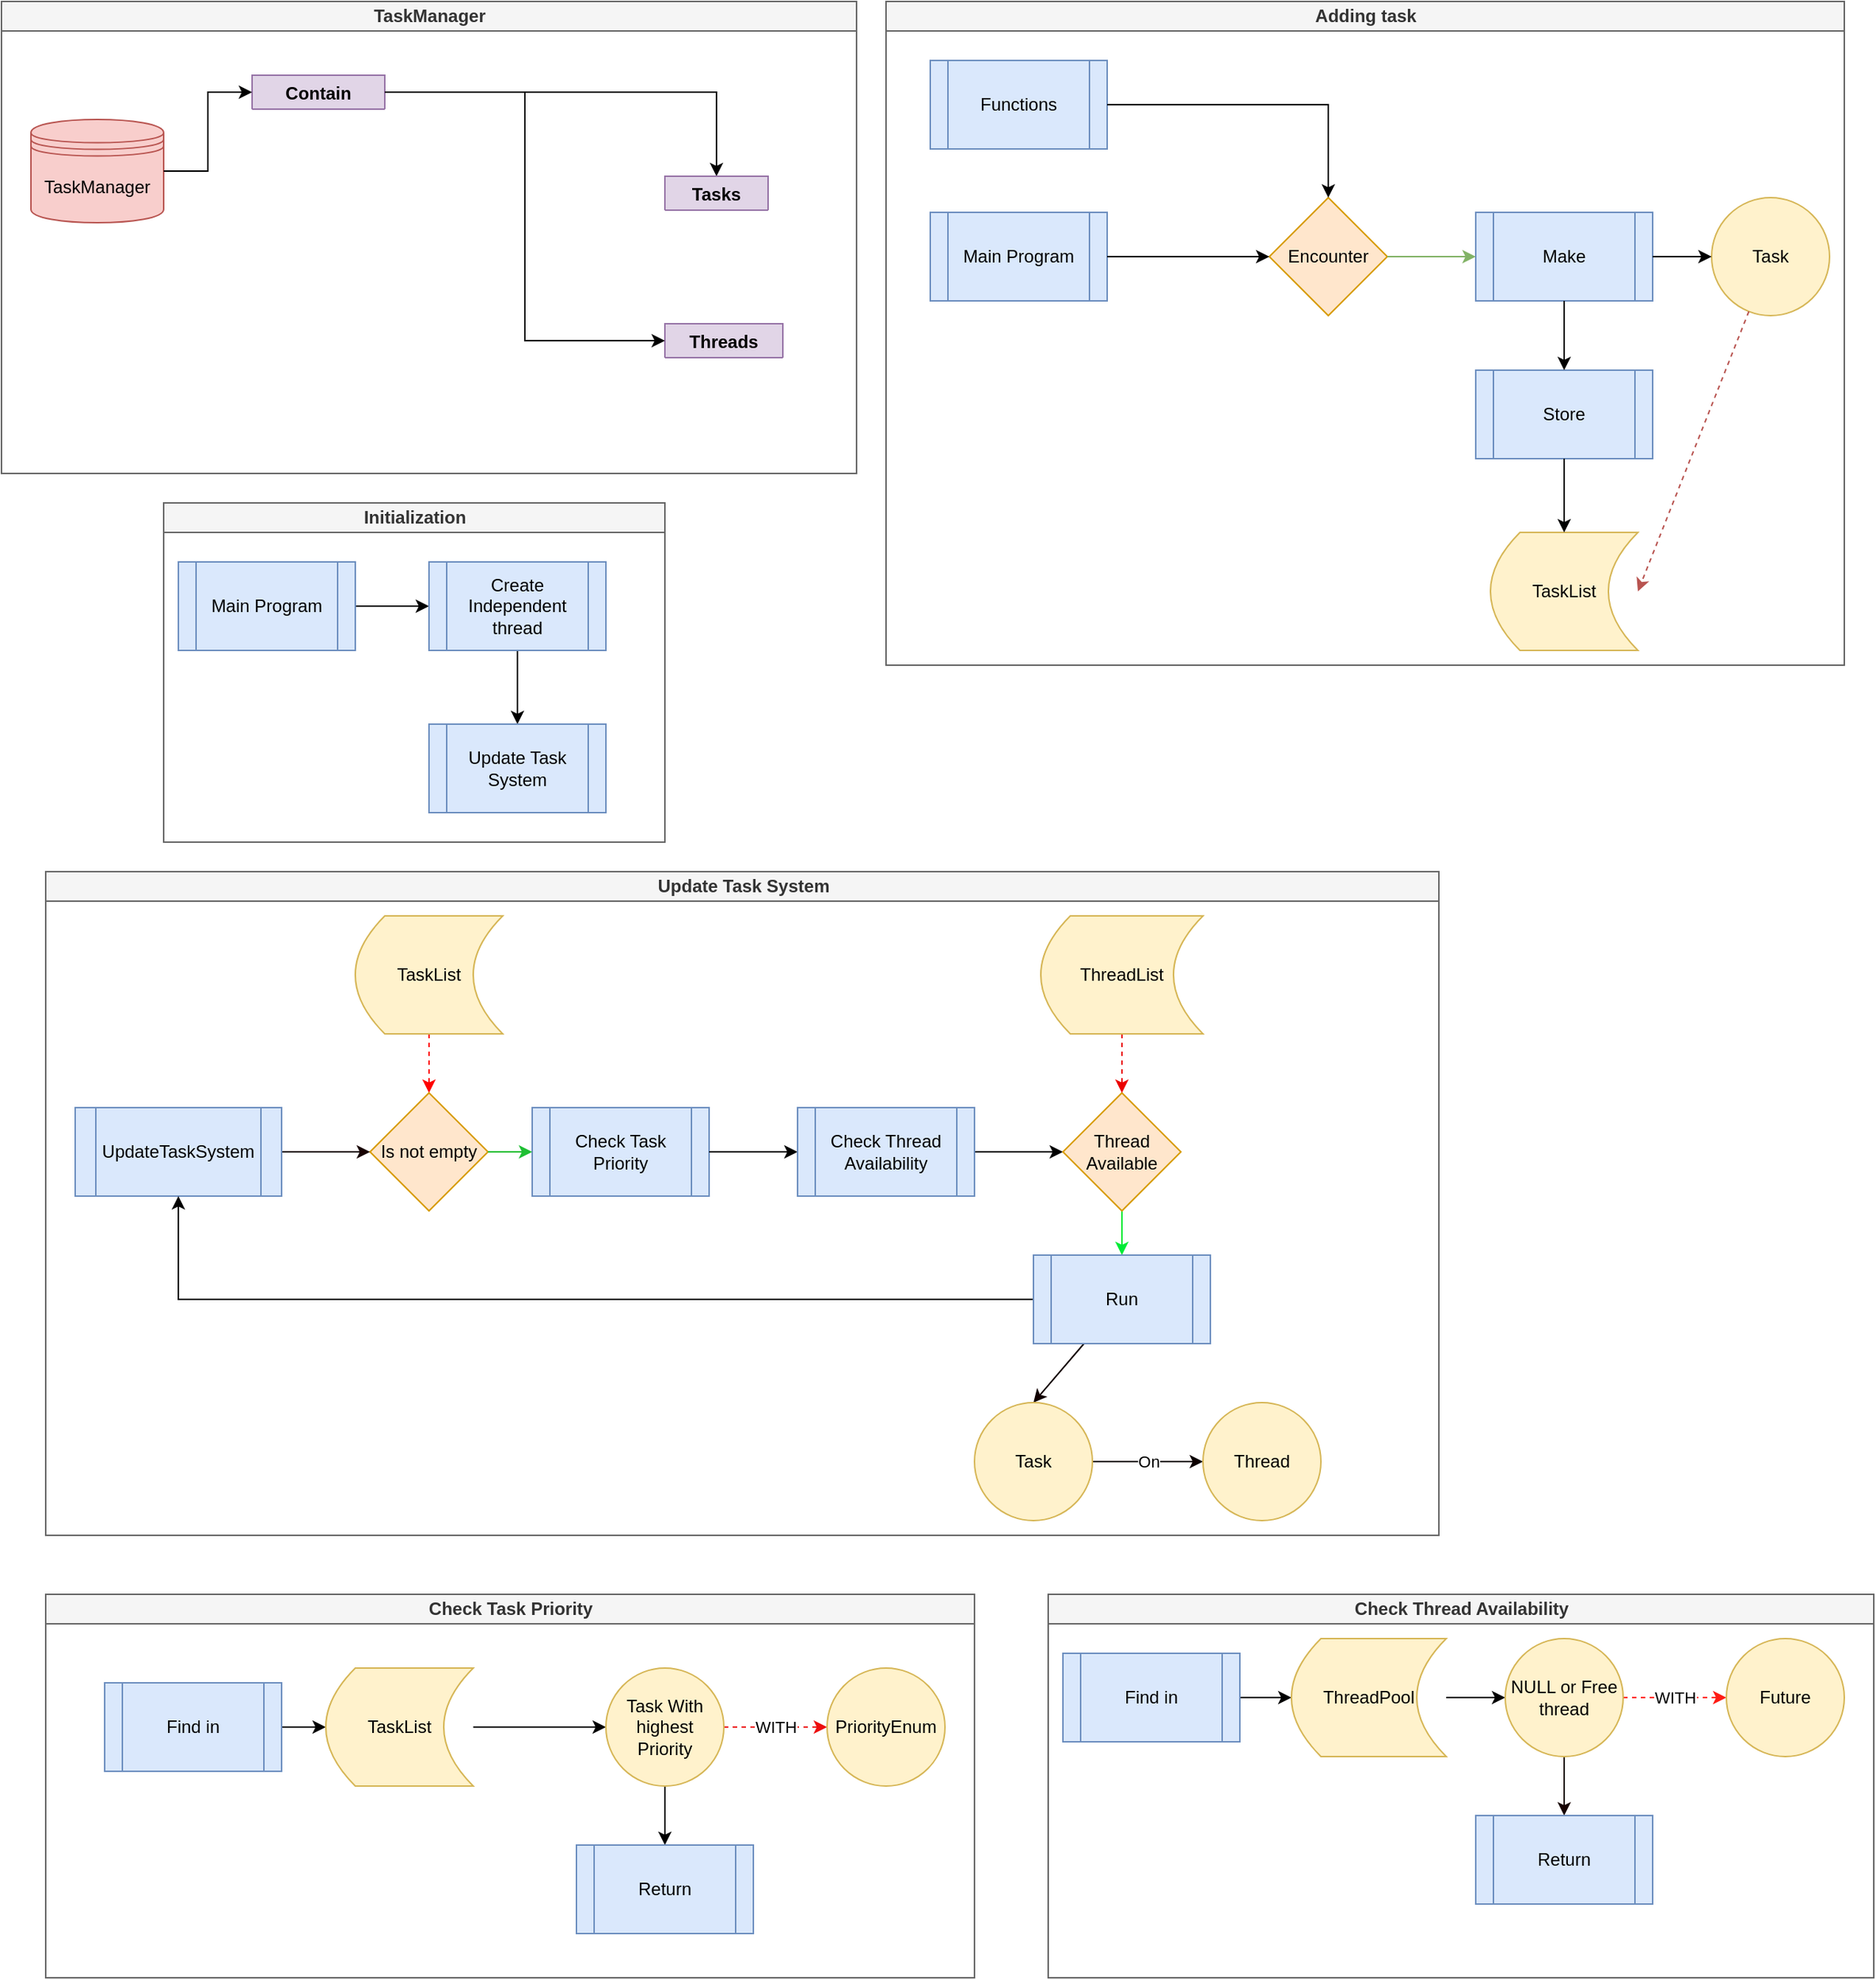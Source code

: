 <mxfile version="13.11.0" type="device"><diagram name="Page-1" id="e7e014a7-5840-1c2e-5031-d8a46d1fe8dd"><mxGraphModel dx="1422" dy="1588" grid="1" gridSize="10" guides="1" tooltips="1" connect="1" arrows="1" fold="1" page="1" pageScale="1" pageWidth="1169" pageHeight="826" background="#ffffff" math="0" shadow="0"><root><mxCell id="0"/><mxCell id="1" parent="0"/><mxCell id="4bPvFONEsiaD0jS4F4oQ-78" value="Adding task" style="swimlane;html=1;startSize=20;horizontal=1;containerType=tree;fillColor=#f5f5f5;strokeColor=#666666;fontColor=#333333;" vertex="1" parent="1"><mxGeometry x="610" y="-590" width="650" height="450" as="geometry"><mxRectangle x="610" y="-590" width="100" height="20" as="alternateBounds"/></mxGeometry></mxCell><mxCell id="4bPvFONEsiaD0jS4F4oQ-59" value="Main Program" style="shape=process;whiteSpace=wrap;html=1;backgroundOutline=1;fillColor=#dae8fc;strokeColor=#6c8ebf;" vertex="1" parent="4bPvFONEsiaD0jS4F4oQ-78"><mxGeometry x="30" y="143" width="120" height="60" as="geometry"/></mxCell><mxCell id="4bPvFONEsiaD0jS4F4oQ-60" value="Encounter" style="rhombus;whiteSpace=wrap;html=1;fillColor=#ffe6cc;strokeColor=#d79b00;" vertex="1" parent="4bPvFONEsiaD0jS4F4oQ-78"><mxGeometry x="260" y="133" width="80" height="80" as="geometry"/></mxCell><mxCell id="4bPvFONEsiaD0jS4F4oQ-63" style="edgeStyle=orthogonalEdgeStyle;rounded=0;orthogonalLoop=1;jettySize=auto;html=1;entryX=0;entryY=0.5;entryDx=0;entryDy=0;" edge="1" parent="4bPvFONEsiaD0jS4F4oQ-78" source="4bPvFONEsiaD0jS4F4oQ-59" target="4bPvFONEsiaD0jS4F4oQ-60"><mxGeometry relative="1" as="geometry"/></mxCell><mxCell id="4bPvFONEsiaD0jS4F4oQ-65" value="Make" style="shape=process;whiteSpace=wrap;html=1;backgroundOutline=1;fillColor=#dae8fc;strokeColor=#6c8ebf;" vertex="1" parent="4bPvFONEsiaD0jS4F4oQ-78"><mxGeometry x="400" y="143" width="120" height="60" as="geometry"/></mxCell><mxCell id="4bPvFONEsiaD0jS4F4oQ-67" style="edgeStyle=orthogonalEdgeStyle;rounded=0;orthogonalLoop=1;jettySize=auto;html=1;entryX=0;entryY=0.5;entryDx=0;entryDy=0;fillColor=#d5e8d4;strokeColor=#82b366;" edge="1" parent="4bPvFONEsiaD0jS4F4oQ-78" source="4bPvFONEsiaD0jS4F4oQ-60" target="4bPvFONEsiaD0jS4F4oQ-65"><mxGeometry relative="1" as="geometry"/></mxCell><mxCell id="4bPvFONEsiaD0jS4F4oQ-66" value="Task" style="ellipse;whiteSpace=wrap;html=1;aspect=fixed;fillColor=#fff2cc;strokeColor=#d6b656;" vertex="1" parent="4bPvFONEsiaD0jS4F4oQ-78"><mxGeometry x="560" y="133" width="80" height="80" as="geometry"/></mxCell><mxCell id="4bPvFONEsiaD0jS4F4oQ-68" style="edgeStyle=orthogonalEdgeStyle;rounded=0;orthogonalLoop=1;jettySize=auto;html=1;entryX=0;entryY=0.5;entryDx=0;entryDy=0;" edge="1" parent="4bPvFONEsiaD0jS4F4oQ-78" source="4bPvFONEsiaD0jS4F4oQ-65" target="4bPvFONEsiaD0jS4F4oQ-66"><mxGeometry relative="1" as="geometry"/></mxCell><mxCell id="4bPvFONEsiaD0jS4F4oQ-70" value="Store" style="shape=process;whiteSpace=wrap;html=1;backgroundOutline=1;fillColor=#dae8fc;strokeColor=#6c8ebf;" vertex="1" parent="4bPvFONEsiaD0jS4F4oQ-78"><mxGeometry x="400" y="250" width="120" height="60" as="geometry"/></mxCell><mxCell id="4bPvFONEsiaD0jS4F4oQ-71" style="edgeStyle=orthogonalEdgeStyle;rounded=0;orthogonalLoop=1;jettySize=auto;html=1;entryX=0.5;entryY=0;entryDx=0;entryDy=0;" edge="1" parent="4bPvFONEsiaD0jS4F4oQ-78" source="4bPvFONEsiaD0jS4F4oQ-65" target="4bPvFONEsiaD0jS4F4oQ-70"><mxGeometry relative="1" as="geometry"/></mxCell><mxCell id="4bPvFONEsiaD0jS4F4oQ-73" value="TaskList" style="shape=dataStorage;whiteSpace=wrap;html=1;fixedSize=1;fillColor=#fff2cc;strokeColor=#d6b656;" vertex="1" parent="4bPvFONEsiaD0jS4F4oQ-78"><mxGeometry x="410" y="360" width="100" height="80" as="geometry"/></mxCell><mxCell id="4bPvFONEsiaD0jS4F4oQ-75" style="edgeStyle=none;rounded=0;orthogonalLoop=1;jettySize=auto;html=1;entryX=1;entryY=0.5;entryDx=0;entryDy=0;dashed=1;fillColor=#f8cecc;strokeColor=#b85450;" edge="1" parent="4bPvFONEsiaD0jS4F4oQ-78" source="4bPvFONEsiaD0jS4F4oQ-66" target="4bPvFONEsiaD0jS4F4oQ-73"><mxGeometry relative="1" as="geometry"/></mxCell><mxCell id="4bPvFONEsiaD0jS4F4oQ-74" style="edgeStyle=none;rounded=0;orthogonalLoop=1;jettySize=auto;html=1;" edge="1" parent="4bPvFONEsiaD0jS4F4oQ-78" source="4bPvFONEsiaD0jS4F4oQ-70" target="4bPvFONEsiaD0jS4F4oQ-73"><mxGeometry relative="1" as="geometry"/></mxCell><mxCell id="4bPvFONEsiaD0jS4F4oQ-61" value="Functions" style="shape=process;whiteSpace=wrap;html=1;backgroundOutline=1;fillColor=#dae8fc;strokeColor=#6c8ebf;" vertex="1" parent="4bPvFONEsiaD0jS4F4oQ-78"><mxGeometry x="30" y="40" width="120" height="60" as="geometry"/></mxCell><mxCell id="4bPvFONEsiaD0jS4F4oQ-62" style="edgeStyle=orthogonalEdgeStyle;rounded=0;orthogonalLoop=1;jettySize=auto;html=1;entryX=0.5;entryY=0;entryDx=0;entryDy=0;" edge="1" parent="4bPvFONEsiaD0jS4F4oQ-78" source="4bPvFONEsiaD0jS4F4oQ-61" target="4bPvFONEsiaD0jS4F4oQ-60"><mxGeometry relative="1" as="geometry"/></mxCell><mxCell id="4bPvFONEsiaD0jS4F4oQ-82" value="TaskManager" style="swimlane;html=1;startSize=20;horizontal=1;containerType=tree;fillColor=#f5f5f5;strokeColor=#666666;fontColor=#333333;" vertex="1" parent="1"><mxGeometry x="10" y="-590" width="580" height="320" as="geometry"><mxRectangle x="10" y="-590" width="110" height="20" as="alternateBounds"/></mxGeometry></mxCell><mxCell id="4bPvFONEsiaD0jS4F4oQ-43" value="TaskManager" style="shape=datastore;whiteSpace=wrap;html=1;fillColor=#f8cecc;strokeColor=#b85450;" vertex="1" parent="4bPvFONEsiaD0jS4F4oQ-82"><mxGeometry x="20" y="80" width="90" height="70" as="geometry"/></mxCell><mxCell id="4bPvFONEsiaD0jS4F4oQ-45" value="Contain" style="swimlane;fillColor=#e1d5e7;strokeColor=#9673a6;" vertex="1" collapsed="1" parent="4bPvFONEsiaD0jS4F4oQ-82"><mxGeometry x="170" y="50" width="90" height="23" as="geometry"><mxRectangle x="220" y="20" width="200" height="230" as="alternateBounds"/></mxGeometry></mxCell><mxCell id="4bPvFONEsiaD0jS4F4oQ-47" value="TaskList" style="shape=dataStorage;whiteSpace=wrap;html=1;fixedSize=1;fillColor=#fff2cc;strokeColor=#d6b656;" vertex="1" parent="4bPvFONEsiaD0jS4F4oQ-45"><mxGeometry x="20" y="40" width="160" height="80" as="geometry"/></mxCell><mxCell id="4bPvFONEsiaD0jS4F4oQ-48" value="ThreadPool" style="shape=dataStorage;whiteSpace=wrap;html=1;fixedSize=1;align=center;fillColor=#fff2cc;strokeColor=#d6b656;" vertex="1" parent="4bPvFONEsiaD0jS4F4oQ-45"><mxGeometry x="20" y="140" width="160" height="80" as="geometry"/></mxCell><mxCell id="4bPvFONEsiaD0jS4F4oQ-46" style="edgeStyle=orthogonalEdgeStyle;rounded=0;orthogonalLoop=1;jettySize=auto;html=1;entryX=0;entryY=0.5;entryDx=0;entryDy=0;" edge="1" parent="4bPvFONEsiaD0jS4F4oQ-82" source="4bPvFONEsiaD0jS4F4oQ-43" target="4bPvFONEsiaD0jS4F4oQ-45"><mxGeometry relative="1" as="geometry"/></mxCell><mxCell id="4bPvFONEsiaD0jS4F4oQ-49" style="edgeStyle=orthogonalEdgeStyle;rounded=0;orthogonalLoop=1;jettySize=auto;html=1;" edge="1" parent="4bPvFONEsiaD0jS4F4oQ-82" source="4bPvFONEsiaD0jS4F4oQ-47" target="4bPvFONEsiaD0jS4F4oQ-50"><mxGeometry relative="1" as="geometry"><mxPoint x="480" y="130" as="targetPoint"/></mxGeometry></mxCell><mxCell id="4bPvFONEsiaD0jS4F4oQ-50" value="Tasks" style="swimlane;fillColor=#e1d5e7;strokeColor=#9673a6;" vertex="1" collapsed="1" parent="4bPvFONEsiaD0jS4F4oQ-82"><mxGeometry x="450" y="118.5" width="70" height="23" as="geometry"><mxRectangle x="500" y="88.5" width="200" height="240" as="alternateBounds"/></mxGeometry></mxCell><mxCell id="4bPvFONEsiaD0jS4F4oQ-51" value="Function with args" style="ellipse;whiteSpace=wrap;html=1;aspect=fixed;fillColor=#fff2cc;strokeColor=#d6b656;" vertex="1" parent="4bPvFONEsiaD0jS4F4oQ-50"><mxGeometry x="60" y="30" width="80" height="80" as="geometry"/></mxCell><mxCell id="4bPvFONEsiaD0jS4F4oQ-52" value="Priority" style="ellipse;whiteSpace=wrap;html=1;aspect=fixed;fillColor=#fff2cc;strokeColor=#d6b656;" vertex="1" parent="4bPvFONEsiaD0jS4F4oQ-50"><mxGeometry x="60" y="140" width="80" height="80" as="geometry"/></mxCell><mxCell id="4bPvFONEsiaD0jS4F4oQ-55" value="Threads" style="swimlane;fillColor=#e1d5e7;strokeColor=#9673a6;" vertex="1" collapsed="1" parent="4bPvFONEsiaD0jS4F4oQ-82"><mxGeometry x="450" y="218.5" width="80" height="23" as="geometry"><mxRectangle x="500" y="188.5" width="200" height="250" as="alternateBounds"/></mxGeometry></mxCell><mxCell id="4bPvFONEsiaD0jS4F4oQ-57" value="Thread" style="ellipse;whiteSpace=wrap;html=1;aspect=fixed;fillColor=#fff2cc;strokeColor=#d6b656;" vertex="1" parent="4bPvFONEsiaD0jS4F4oQ-55"><mxGeometry x="60" y="50" width="80" height="80" as="geometry"/></mxCell><mxCell id="4bPvFONEsiaD0jS4F4oQ-58" value="Future" style="ellipse;whiteSpace=wrap;html=1;aspect=fixed;fillColor=#fff2cc;strokeColor=#d6b656;" vertex="1" parent="4bPvFONEsiaD0jS4F4oQ-55"><mxGeometry x="60" y="160" width="80" height="80" as="geometry"/></mxCell><mxCell id="4bPvFONEsiaD0jS4F4oQ-56" style="edgeStyle=orthogonalEdgeStyle;rounded=0;orthogonalLoop=1;jettySize=auto;html=1;entryX=0;entryY=0.5;entryDx=0;entryDy=0;" edge="1" parent="4bPvFONEsiaD0jS4F4oQ-82" source="4bPvFONEsiaD0jS4F4oQ-48" target="4bPvFONEsiaD0jS4F4oQ-55"><mxGeometry relative="1" as="geometry"/></mxCell><mxCell id="4bPvFONEsiaD0jS4F4oQ-86" value="Initialization" style="swimlane;html=1;startSize=20;horizontal=1;containerType=tree;fillColor=#f5f5f5;strokeColor=#666666;fontColor=#333333;" vertex="1" parent="1"><mxGeometry x="120" y="-250" width="340" height="230" as="geometry"/></mxCell><mxCell id="4bPvFONEsiaD0jS4F4oQ-92" style="edgeStyle=none;rounded=0;orthogonalLoop=1;jettySize=auto;html=1;entryX=0;entryY=0.5;entryDx=0;entryDy=0;" edge="1" parent="4bPvFONEsiaD0jS4F4oQ-86" source="4bPvFONEsiaD0jS4F4oQ-90" target="4bPvFONEsiaD0jS4F4oQ-91"><mxGeometry relative="1" as="geometry"/></mxCell><mxCell id="4bPvFONEsiaD0jS4F4oQ-90" value="Main Program" style="shape=process;whiteSpace=wrap;html=1;backgroundOutline=1;fillColor=#dae8fc;strokeColor=#6c8ebf;" vertex="1" parent="4bPvFONEsiaD0jS4F4oQ-86"><mxGeometry x="10" y="40" width="120" height="60" as="geometry"/></mxCell><mxCell id="4bPvFONEsiaD0jS4F4oQ-94" style="edgeStyle=none;rounded=0;orthogonalLoop=1;jettySize=auto;html=1;entryX=0.5;entryY=0;entryDx=0;entryDy=0;" edge="1" parent="4bPvFONEsiaD0jS4F4oQ-86" source="4bPvFONEsiaD0jS4F4oQ-91" target="4bPvFONEsiaD0jS4F4oQ-93"><mxGeometry relative="1" as="geometry"/></mxCell><mxCell id="4bPvFONEsiaD0jS4F4oQ-91" value="Create Independent thread" style="shape=process;whiteSpace=wrap;html=1;backgroundOutline=1;fillColor=#dae8fc;strokeColor=#6c8ebf;" vertex="1" parent="4bPvFONEsiaD0jS4F4oQ-86"><mxGeometry x="180" y="40" width="120" height="60" as="geometry"/></mxCell><mxCell id="4bPvFONEsiaD0jS4F4oQ-93" value="Update Task System" style="shape=process;whiteSpace=wrap;html=1;backgroundOutline=1;fillColor=#dae8fc;strokeColor=#6c8ebf;" vertex="1" parent="4bPvFONEsiaD0jS4F4oQ-86"><mxGeometry x="180" y="150" width="120" height="60" as="geometry"/></mxCell><mxCell id="4bPvFONEsiaD0jS4F4oQ-95" value="Update Task System" style="swimlane;html=1;startSize=20;horizontal=1;containerType=tree;fillColor=#f5f5f5;strokeColor=#666666;fontColor=#333333;" vertex="1" parent="1"><mxGeometry x="40" width="945" height="450" as="geometry"/></mxCell><mxCell id="4bPvFONEsiaD0jS4F4oQ-103" style="edgeStyle=none;rounded=0;orthogonalLoop=1;jettySize=auto;html=1;strokeColor=#FF0000;dashed=1;" edge="1" parent="4bPvFONEsiaD0jS4F4oQ-95" source="4bPvFONEsiaD0jS4F4oQ-100" target="4bPvFONEsiaD0jS4F4oQ-102"><mxGeometry relative="1" as="geometry"/></mxCell><mxCell id="4bPvFONEsiaD0jS4F4oQ-100" value="TaskList" style="shape=dataStorage;whiteSpace=wrap;html=1;fixedSize=1;fillColor=#fff2cc;strokeColor=#d6b656;" vertex="1" parent="4bPvFONEsiaD0jS4F4oQ-95"><mxGeometry x="210" y="30" width="100" height="80" as="geometry"/></mxCell><mxCell id="4bPvFONEsiaD0jS4F4oQ-102" value="Is not empty" style="rhombus;whiteSpace=wrap;html=1;fillColor=#ffe6cc;strokeColor=#d79b00;" vertex="1" parent="4bPvFONEsiaD0jS4F4oQ-95"><mxGeometry x="220" y="150" width="80" height="80" as="geometry"/></mxCell><mxCell id="4bPvFONEsiaD0jS4F4oQ-105" value="Check Task Priority" style="shape=process;whiteSpace=wrap;html=1;backgroundOutline=1;fillColor=#dae8fc;strokeColor=#6c8ebf;" vertex="1" parent="4bPvFONEsiaD0jS4F4oQ-95"><mxGeometry x="330" y="160" width="120" height="60" as="geometry"/></mxCell><mxCell id="4bPvFONEsiaD0jS4F4oQ-106" value="" style="edgeStyle=none;rounded=0;orthogonalLoop=1;jettySize=auto;html=1;" edge="1" source="4bPvFONEsiaD0jS4F4oQ-105" target="4bPvFONEsiaD0jS4F4oQ-107" parent="4bPvFONEsiaD0jS4F4oQ-95"><mxGeometry relative="1" as="geometry"/></mxCell><mxCell id="4bPvFONEsiaD0jS4F4oQ-110" style="edgeStyle=none;rounded=0;orthogonalLoop=1;jettySize=auto;html=1;" edge="1" parent="4bPvFONEsiaD0jS4F4oQ-95" source="4bPvFONEsiaD0jS4F4oQ-107" target="4bPvFONEsiaD0jS4F4oQ-109"><mxGeometry relative="1" as="geometry"/></mxCell><mxCell id="4bPvFONEsiaD0jS4F4oQ-107" value="Check Thread Availability" style="shape=process;whiteSpace=wrap;html=1;backgroundOutline=1;fillColor=#dae8fc;strokeColor=#6c8ebf;" vertex="1" parent="4bPvFONEsiaD0jS4F4oQ-95"><mxGeometry x="510" y="160" width="120" height="60" as="geometry"/></mxCell><mxCell id="4bPvFONEsiaD0jS4F4oQ-104" style="edgeStyle=none;rounded=0;orthogonalLoop=1;jettySize=auto;html=1;strokeColor=#1FBF34;entryX=0;entryY=0.5;entryDx=0;entryDy=0;" edge="1" parent="4bPvFONEsiaD0jS4F4oQ-95" source="4bPvFONEsiaD0jS4F4oQ-102" target="4bPvFONEsiaD0jS4F4oQ-105"><mxGeometry relative="1" as="geometry"><mxPoint x="420" y="190" as="targetPoint"/></mxGeometry></mxCell><mxCell id="4bPvFONEsiaD0jS4F4oQ-118" style="edgeStyle=none;rounded=0;orthogonalLoop=1;jettySize=auto;html=1;exitX=0.5;exitY=1;exitDx=0;exitDy=0;entryX=0.5;entryY=0;entryDx=0;entryDy=0;strokeColor=#00EB37;" edge="1" parent="4bPvFONEsiaD0jS4F4oQ-95" source="4bPvFONEsiaD0jS4F4oQ-109" target="4bPvFONEsiaD0jS4F4oQ-116"><mxGeometry relative="1" as="geometry"/></mxCell><mxCell id="4bPvFONEsiaD0jS4F4oQ-109" value="Thread Available" style="rhombus;whiteSpace=wrap;html=1;fillColor=#ffe6cc;strokeColor=#d79b00;" vertex="1" parent="4bPvFONEsiaD0jS4F4oQ-95"><mxGeometry x="690" y="150" width="80" height="80" as="geometry"/></mxCell><mxCell id="4bPvFONEsiaD0jS4F4oQ-112" style="edgeStyle=none;rounded=0;orthogonalLoop=1;jettySize=auto;html=1;entryX=0;entryY=0.5;entryDx=0;entryDy=0;strokeColor=#170000;" edge="1" parent="4bPvFONEsiaD0jS4F4oQ-95" source="4bPvFONEsiaD0jS4F4oQ-111" target="4bPvFONEsiaD0jS4F4oQ-102"><mxGeometry relative="1" as="geometry"/></mxCell><mxCell id="4bPvFONEsiaD0jS4F4oQ-111" value="UpdateTaskSystem" style="shape=process;whiteSpace=wrap;html=1;backgroundOutline=1;fillColor=#dae8fc;strokeColor=#6c8ebf;" vertex="1" parent="4bPvFONEsiaD0jS4F4oQ-95"><mxGeometry x="20" y="160" width="140" height="60" as="geometry"/></mxCell><mxCell id="4bPvFONEsiaD0jS4F4oQ-114" style="edgeStyle=none;rounded=0;orthogonalLoop=1;jettySize=auto;html=1;exitX=0.5;exitY=1;exitDx=0;exitDy=0;entryX=0.5;entryY=0;entryDx=0;entryDy=0;dashed=1;strokeColor=#EB0000;" edge="1" parent="4bPvFONEsiaD0jS4F4oQ-95" source="4bPvFONEsiaD0jS4F4oQ-113" target="4bPvFONEsiaD0jS4F4oQ-109"><mxGeometry relative="1" as="geometry"/></mxCell><mxCell id="4bPvFONEsiaD0jS4F4oQ-113" value="ThreadList" style="shape=dataStorage;whiteSpace=wrap;html=1;fixedSize=1;fillColor=#fff2cc;strokeColor=#d6b656;" vertex="1" parent="4bPvFONEsiaD0jS4F4oQ-95"><mxGeometry x="675" y="30" width="110" height="80" as="geometry"/></mxCell><mxCell id="4bPvFONEsiaD0jS4F4oQ-120" style="edgeStyle=none;rounded=0;orthogonalLoop=1;jettySize=auto;html=1;entryX=0.5;entryY=0;entryDx=0;entryDy=0;strokeColor=#120000;" edge="1" parent="4bPvFONEsiaD0jS4F4oQ-95" source="4bPvFONEsiaD0jS4F4oQ-116" target="4bPvFONEsiaD0jS4F4oQ-117"><mxGeometry relative="1" as="geometry"/></mxCell><mxCell id="4bPvFONEsiaD0jS4F4oQ-122" style="edgeStyle=orthogonalEdgeStyle;rounded=0;orthogonalLoop=1;jettySize=auto;html=1;entryX=0.5;entryY=1;entryDx=0;entryDy=0;" edge="1" parent="4bPvFONEsiaD0jS4F4oQ-95" source="4bPvFONEsiaD0jS4F4oQ-116" target="4bPvFONEsiaD0jS4F4oQ-111"><mxGeometry relative="1" as="geometry"/></mxCell><mxCell id="4bPvFONEsiaD0jS4F4oQ-116" value="Run" style="shape=process;whiteSpace=wrap;html=1;backgroundOutline=1;fillColor=#dae8fc;strokeColor=#6c8ebf;" vertex="1" parent="4bPvFONEsiaD0jS4F4oQ-95"><mxGeometry x="670" y="260" width="120" height="60" as="geometry"/></mxCell><mxCell id="4bPvFONEsiaD0jS4F4oQ-121" value="On" style="edgeStyle=none;rounded=0;orthogonalLoop=1;jettySize=auto;html=1;entryX=0;entryY=0.5;entryDx=0;entryDy=0;strokeColor=#0D0000;" edge="1" parent="4bPvFONEsiaD0jS4F4oQ-95" source="4bPvFONEsiaD0jS4F4oQ-117" target="4bPvFONEsiaD0jS4F4oQ-119"><mxGeometry relative="1" as="geometry"/></mxCell><mxCell id="4bPvFONEsiaD0jS4F4oQ-117" value="Task" style="ellipse;whiteSpace=wrap;html=1;aspect=fixed;fillColor=#fff2cc;strokeColor=#d6b656;" vertex="1" parent="4bPvFONEsiaD0jS4F4oQ-95"><mxGeometry x="630" y="360" width="80" height="80" as="geometry"/></mxCell><mxCell id="4bPvFONEsiaD0jS4F4oQ-119" value="Thread" style="ellipse;whiteSpace=wrap;html=1;aspect=fixed;fillColor=#fff2cc;strokeColor=#d6b656;" vertex="1" parent="4bPvFONEsiaD0jS4F4oQ-95"><mxGeometry x="785" y="360" width="80" height="80" as="geometry"/></mxCell><mxCell id="4bPvFONEsiaD0jS4F4oQ-123" value="Check Task Priority" style="swimlane;html=1;startSize=20;horizontal=1;containerType=tree;fillColor=#f5f5f5;strokeColor=#666666;fontColor=#333333;" vertex="1" parent="1"><mxGeometry x="40" y="490" width="630" height="260" as="geometry"/></mxCell><mxCell id="4bPvFONEsiaD0jS4F4oQ-129" style="edgeStyle=orthogonalEdgeStyle;rounded=0;orthogonalLoop=1;jettySize=auto;html=1;entryX=0;entryY=0.5;entryDx=0;entryDy=0;" edge="1" parent="4bPvFONEsiaD0jS4F4oQ-123" source="4bPvFONEsiaD0jS4F4oQ-127" target="4bPvFONEsiaD0jS4F4oQ-128"><mxGeometry relative="1" as="geometry"/></mxCell><mxCell id="4bPvFONEsiaD0jS4F4oQ-127" value="Find in" style="shape=process;whiteSpace=wrap;html=1;backgroundOutline=1;fillColor=#dae8fc;strokeColor=#6c8ebf;" vertex="1" parent="4bPvFONEsiaD0jS4F4oQ-123"><mxGeometry x="40" y="60" width="120" height="60" as="geometry"/></mxCell><mxCell id="4bPvFONEsiaD0jS4F4oQ-132" style="edgeStyle=orthogonalEdgeStyle;rounded=0;orthogonalLoop=1;jettySize=auto;html=1;entryX=0;entryY=0.5;entryDx=0;entryDy=0;strokeColor=#000000;" edge="1" parent="4bPvFONEsiaD0jS4F4oQ-123" source="4bPvFONEsiaD0jS4F4oQ-128" target="4bPvFONEsiaD0jS4F4oQ-131"><mxGeometry relative="1" as="geometry"/></mxCell><mxCell id="4bPvFONEsiaD0jS4F4oQ-128" value="TaskList" style="shape=dataStorage;whiteSpace=wrap;html=1;fixedSize=1;fillColor=#fff2cc;strokeColor=#d6b656;" vertex="1" parent="4bPvFONEsiaD0jS4F4oQ-123"><mxGeometry x="190" y="50" width="100" height="80" as="geometry"/></mxCell><mxCell id="4bPvFONEsiaD0jS4F4oQ-135" style="edgeStyle=orthogonalEdgeStyle;rounded=0;orthogonalLoop=1;jettySize=auto;html=1;exitX=0.5;exitY=1;exitDx=0;exitDy=0;entryX=0.5;entryY=0;entryDx=0;entryDy=0;strokeColor=#000000;" edge="1" parent="4bPvFONEsiaD0jS4F4oQ-123" source="4bPvFONEsiaD0jS4F4oQ-131" target="4bPvFONEsiaD0jS4F4oQ-134"><mxGeometry relative="1" as="geometry"/></mxCell><mxCell id="4bPvFONEsiaD0jS4F4oQ-138" value="WITH" style="edgeStyle=orthogonalEdgeStyle;rounded=0;orthogonalLoop=1;jettySize=auto;html=1;entryX=0;entryY=0.5;entryDx=0;entryDy=0;fillColor=#f8cecc;strokeColor=#ED0E0E;dashed=1;" edge="1" parent="4bPvFONEsiaD0jS4F4oQ-123" source="4bPvFONEsiaD0jS4F4oQ-131" target="4bPvFONEsiaD0jS4F4oQ-137"><mxGeometry relative="1" as="geometry"/></mxCell><mxCell id="4bPvFONEsiaD0jS4F4oQ-131" value="Task With highest Priority" style="ellipse;whiteSpace=wrap;html=1;aspect=fixed;fillColor=#fff2cc;strokeColor=#d6b656;" vertex="1" parent="4bPvFONEsiaD0jS4F4oQ-123"><mxGeometry x="380" y="50" width="80" height="80" as="geometry"/></mxCell><mxCell id="4bPvFONEsiaD0jS4F4oQ-134" value="Return" style="shape=process;whiteSpace=wrap;html=1;backgroundOutline=1;fillColor=#dae8fc;strokeColor=#6c8ebf;" vertex="1" parent="4bPvFONEsiaD0jS4F4oQ-123"><mxGeometry x="360" y="170" width="120" height="60" as="geometry"/></mxCell><mxCell id="4bPvFONEsiaD0jS4F4oQ-137" value="PriorityEnum" style="ellipse;whiteSpace=wrap;html=1;aspect=fixed;fillColor=#fff2cc;strokeColor=#d6b656;" vertex="1" parent="4bPvFONEsiaD0jS4F4oQ-123"><mxGeometry x="530" y="50" width="80" height="80" as="geometry"/></mxCell><mxCell id="4bPvFONEsiaD0jS4F4oQ-139" value="Check Thread Availability" style="swimlane;html=1;startSize=20;horizontal=1;containerType=tree;fillColor=#f5f5f5;strokeColor=#666666;fontColor=#333333;" vertex="1" parent="1"><mxGeometry x="720" y="490" width="560" height="260" as="geometry"/></mxCell><mxCell id="4bPvFONEsiaD0jS4F4oQ-145" style="edgeStyle=orthogonalEdgeStyle;rounded=0;orthogonalLoop=1;jettySize=auto;html=1;entryX=0;entryY=0.5;entryDx=0;entryDy=0;" edge="1" parent="4bPvFONEsiaD0jS4F4oQ-139" source="4bPvFONEsiaD0jS4F4oQ-143" target="4bPvFONEsiaD0jS4F4oQ-144"><mxGeometry relative="1" as="geometry"/></mxCell><mxCell id="4bPvFONEsiaD0jS4F4oQ-143" value="Find in" style="shape=process;whiteSpace=wrap;html=1;backgroundOutline=1;fillColor=#dae8fc;strokeColor=#6c8ebf;" vertex="1" parent="4bPvFONEsiaD0jS4F4oQ-139"><mxGeometry x="10" y="40" width="120" height="60" as="geometry"/></mxCell><mxCell id="4bPvFONEsiaD0jS4F4oQ-147" style="edgeStyle=orthogonalEdgeStyle;rounded=0;orthogonalLoop=1;jettySize=auto;html=1;entryX=0;entryY=0.5;entryDx=0;entryDy=0;strokeColor=#000000;" edge="1" parent="4bPvFONEsiaD0jS4F4oQ-139" source="4bPvFONEsiaD0jS4F4oQ-144" target="4bPvFONEsiaD0jS4F4oQ-146"><mxGeometry relative="1" as="geometry"/></mxCell><mxCell id="4bPvFONEsiaD0jS4F4oQ-144" value="ThreadPool" style="shape=dataStorage;whiteSpace=wrap;html=1;fixedSize=1;fillColor=#fff2cc;strokeColor=#d6b656;" vertex="1" parent="4bPvFONEsiaD0jS4F4oQ-139"><mxGeometry x="165" y="30" width="105" height="80" as="geometry"/></mxCell><mxCell id="4bPvFONEsiaD0jS4F4oQ-150" value="WITH" style="edgeStyle=orthogonalEdgeStyle;rounded=0;orthogonalLoop=1;jettySize=auto;html=1;entryX=0;entryY=0.5;entryDx=0;entryDy=0;dashed=1;strokeColor=#FF1C14;" edge="1" parent="4bPvFONEsiaD0jS4F4oQ-139" source="4bPvFONEsiaD0jS4F4oQ-146" target="4bPvFONEsiaD0jS4F4oQ-149"><mxGeometry relative="1" as="geometry"/></mxCell><mxCell id="4bPvFONEsiaD0jS4F4oQ-152" style="edgeStyle=orthogonalEdgeStyle;rounded=0;orthogonalLoop=1;jettySize=auto;html=1;entryX=0.5;entryY=0;entryDx=0;entryDy=0;strokeColor=#170302;" edge="1" parent="4bPvFONEsiaD0jS4F4oQ-139" source="4bPvFONEsiaD0jS4F4oQ-146" target="4bPvFONEsiaD0jS4F4oQ-151"><mxGeometry relative="1" as="geometry"/></mxCell><mxCell id="4bPvFONEsiaD0jS4F4oQ-146" value="NULL or Free thread" style="ellipse;whiteSpace=wrap;html=1;aspect=fixed;fillColor=#fff2cc;strokeColor=#d6b656;" vertex="1" parent="4bPvFONEsiaD0jS4F4oQ-139"><mxGeometry x="310" y="30" width="80" height="80" as="geometry"/></mxCell><mxCell id="4bPvFONEsiaD0jS4F4oQ-149" value="Future" style="ellipse;whiteSpace=wrap;html=1;aspect=fixed;fillColor=#fff2cc;strokeColor=#d6b656;" vertex="1" parent="4bPvFONEsiaD0jS4F4oQ-139"><mxGeometry x="460" y="30" width="80" height="80" as="geometry"/></mxCell><mxCell id="4bPvFONEsiaD0jS4F4oQ-151" value="Return" style="shape=process;whiteSpace=wrap;html=1;backgroundOutline=1;fillColor=#dae8fc;strokeColor=#6c8ebf;" vertex="1" parent="4bPvFONEsiaD0jS4F4oQ-139"><mxGeometry x="290" y="150" width="120" height="60" as="geometry"/></mxCell></root></mxGraphModel></diagram></mxfile>